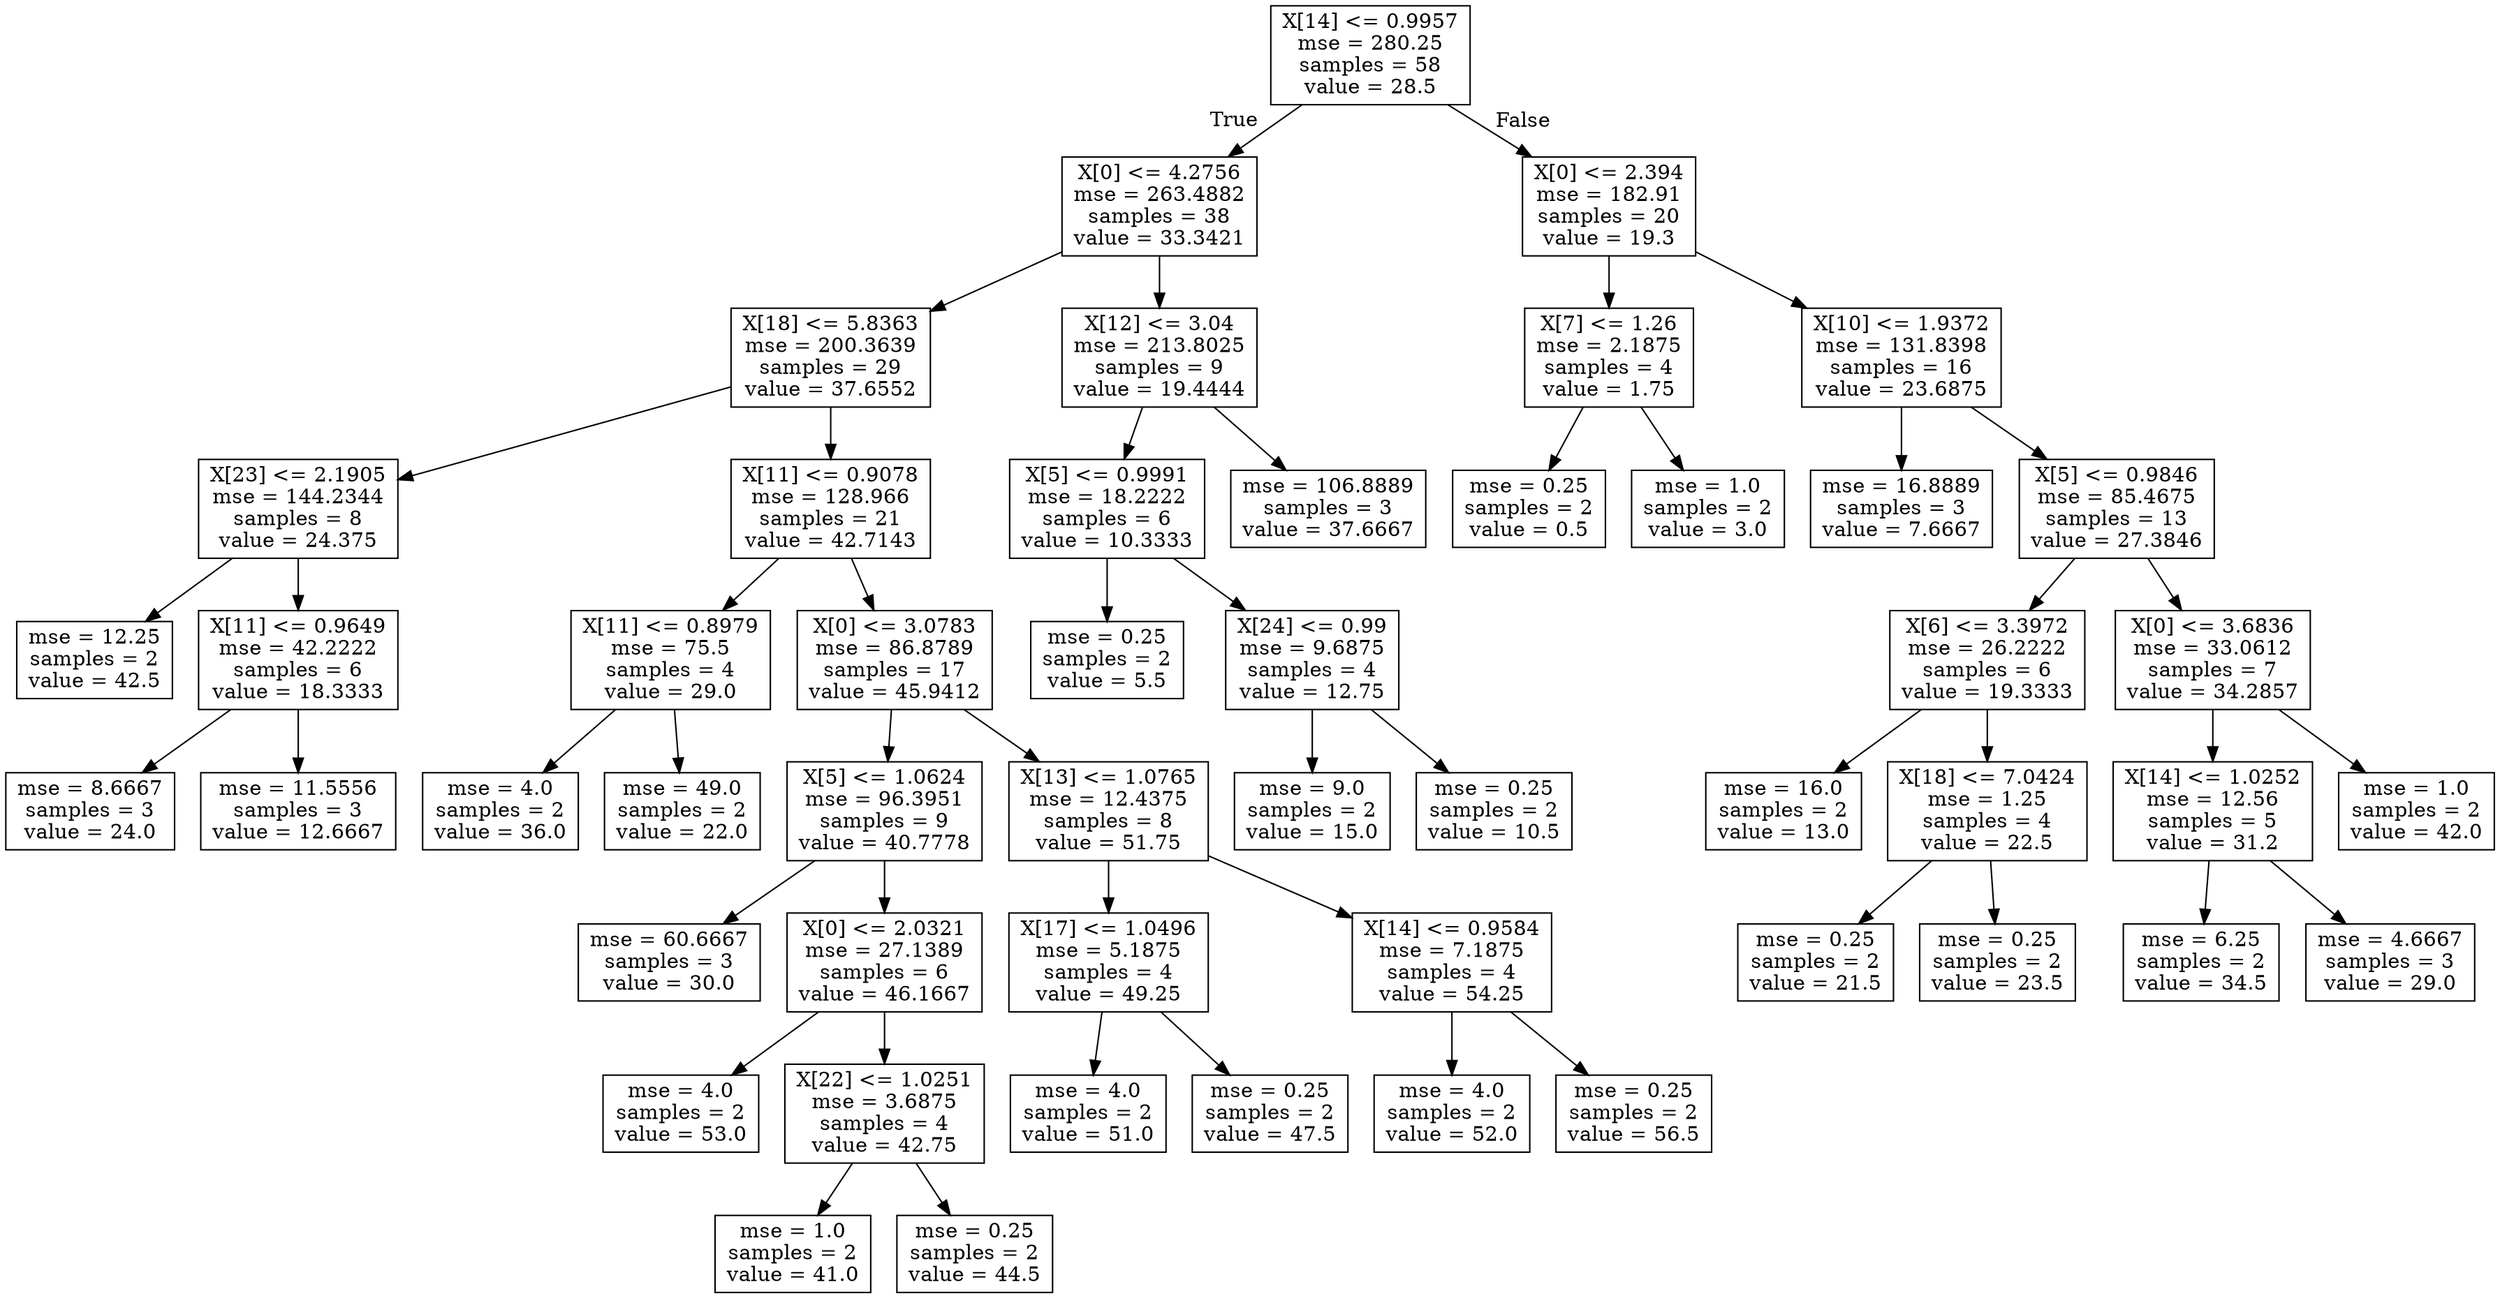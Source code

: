 digraph Tree {
node [shape=box] ;
0 [label="X[14] <= 0.9957\nmse = 280.25\nsamples = 58\nvalue = 28.5"] ;
1 [label="X[0] <= 4.2756\nmse = 263.4882\nsamples = 38\nvalue = 33.3421"] ;
0 -> 1 [labeldistance=2.5, labelangle=45, headlabel="True"] ;
2 [label="X[18] <= 5.8363\nmse = 200.3639\nsamples = 29\nvalue = 37.6552"] ;
1 -> 2 ;
3 [label="X[23] <= 2.1905\nmse = 144.2344\nsamples = 8\nvalue = 24.375"] ;
2 -> 3 ;
4 [label="mse = 12.25\nsamples = 2\nvalue = 42.5"] ;
3 -> 4 ;
5 [label="X[11] <= 0.9649\nmse = 42.2222\nsamples = 6\nvalue = 18.3333"] ;
3 -> 5 ;
6 [label="mse = 8.6667\nsamples = 3\nvalue = 24.0"] ;
5 -> 6 ;
7 [label="mse = 11.5556\nsamples = 3\nvalue = 12.6667"] ;
5 -> 7 ;
8 [label="X[11] <= 0.9078\nmse = 128.966\nsamples = 21\nvalue = 42.7143"] ;
2 -> 8 ;
9 [label="X[11] <= 0.8979\nmse = 75.5\nsamples = 4\nvalue = 29.0"] ;
8 -> 9 ;
10 [label="mse = 4.0\nsamples = 2\nvalue = 36.0"] ;
9 -> 10 ;
11 [label="mse = 49.0\nsamples = 2\nvalue = 22.0"] ;
9 -> 11 ;
12 [label="X[0] <= 3.0783\nmse = 86.8789\nsamples = 17\nvalue = 45.9412"] ;
8 -> 12 ;
13 [label="X[5] <= 1.0624\nmse = 96.3951\nsamples = 9\nvalue = 40.7778"] ;
12 -> 13 ;
14 [label="mse = 60.6667\nsamples = 3\nvalue = 30.0"] ;
13 -> 14 ;
15 [label="X[0] <= 2.0321\nmse = 27.1389\nsamples = 6\nvalue = 46.1667"] ;
13 -> 15 ;
16 [label="mse = 4.0\nsamples = 2\nvalue = 53.0"] ;
15 -> 16 ;
17 [label="X[22] <= 1.0251\nmse = 3.6875\nsamples = 4\nvalue = 42.75"] ;
15 -> 17 ;
18 [label="mse = 1.0\nsamples = 2\nvalue = 41.0"] ;
17 -> 18 ;
19 [label="mse = 0.25\nsamples = 2\nvalue = 44.5"] ;
17 -> 19 ;
20 [label="X[13] <= 1.0765\nmse = 12.4375\nsamples = 8\nvalue = 51.75"] ;
12 -> 20 ;
21 [label="X[17] <= 1.0496\nmse = 5.1875\nsamples = 4\nvalue = 49.25"] ;
20 -> 21 ;
22 [label="mse = 4.0\nsamples = 2\nvalue = 51.0"] ;
21 -> 22 ;
23 [label="mse = 0.25\nsamples = 2\nvalue = 47.5"] ;
21 -> 23 ;
24 [label="X[14] <= 0.9584\nmse = 7.1875\nsamples = 4\nvalue = 54.25"] ;
20 -> 24 ;
25 [label="mse = 4.0\nsamples = 2\nvalue = 52.0"] ;
24 -> 25 ;
26 [label="mse = 0.25\nsamples = 2\nvalue = 56.5"] ;
24 -> 26 ;
27 [label="X[12] <= 3.04\nmse = 213.8025\nsamples = 9\nvalue = 19.4444"] ;
1 -> 27 ;
28 [label="X[5] <= 0.9991\nmse = 18.2222\nsamples = 6\nvalue = 10.3333"] ;
27 -> 28 ;
29 [label="mse = 0.25\nsamples = 2\nvalue = 5.5"] ;
28 -> 29 ;
30 [label="X[24] <= 0.99\nmse = 9.6875\nsamples = 4\nvalue = 12.75"] ;
28 -> 30 ;
31 [label="mse = 9.0\nsamples = 2\nvalue = 15.0"] ;
30 -> 31 ;
32 [label="mse = 0.25\nsamples = 2\nvalue = 10.5"] ;
30 -> 32 ;
33 [label="mse = 106.8889\nsamples = 3\nvalue = 37.6667"] ;
27 -> 33 ;
34 [label="X[0] <= 2.394\nmse = 182.91\nsamples = 20\nvalue = 19.3"] ;
0 -> 34 [labeldistance=2.5, labelangle=-45, headlabel="False"] ;
35 [label="X[7] <= 1.26\nmse = 2.1875\nsamples = 4\nvalue = 1.75"] ;
34 -> 35 ;
36 [label="mse = 0.25\nsamples = 2\nvalue = 0.5"] ;
35 -> 36 ;
37 [label="mse = 1.0\nsamples = 2\nvalue = 3.0"] ;
35 -> 37 ;
38 [label="X[10] <= 1.9372\nmse = 131.8398\nsamples = 16\nvalue = 23.6875"] ;
34 -> 38 ;
39 [label="mse = 16.8889\nsamples = 3\nvalue = 7.6667"] ;
38 -> 39 ;
40 [label="X[5] <= 0.9846\nmse = 85.4675\nsamples = 13\nvalue = 27.3846"] ;
38 -> 40 ;
41 [label="X[6] <= 3.3972\nmse = 26.2222\nsamples = 6\nvalue = 19.3333"] ;
40 -> 41 ;
42 [label="mse = 16.0\nsamples = 2\nvalue = 13.0"] ;
41 -> 42 ;
43 [label="X[18] <= 7.0424\nmse = 1.25\nsamples = 4\nvalue = 22.5"] ;
41 -> 43 ;
44 [label="mse = 0.25\nsamples = 2\nvalue = 21.5"] ;
43 -> 44 ;
45 [label="mse = 0.25\nsamples = 2\nvalue = 23.5"] ;
43 -> 45 ;
46 [label="X[0] <= 3.6836\nmse = 33.0612\nsamples = 7\nvalue = 34.2857"] ;
40 -> 46 ;
47 [label="X[14] <= 1.0252\nmse = 12.56\nsamples = 5\nvalue = 31.2"] ;
46 -> 47 ;
48 [label="mse = 6.25\nsamples = 2\nvalue = 34.5"] ;
47 -> 48 ;
49 [label="mse = 4.6667\nsamples = 3\nvalue = 29.0"] ;
47 -> 49 ;
50 [label="mse = 1.0\nsamples = 2\nvalue = 42.0"] ;
46 -> 50 ;
}